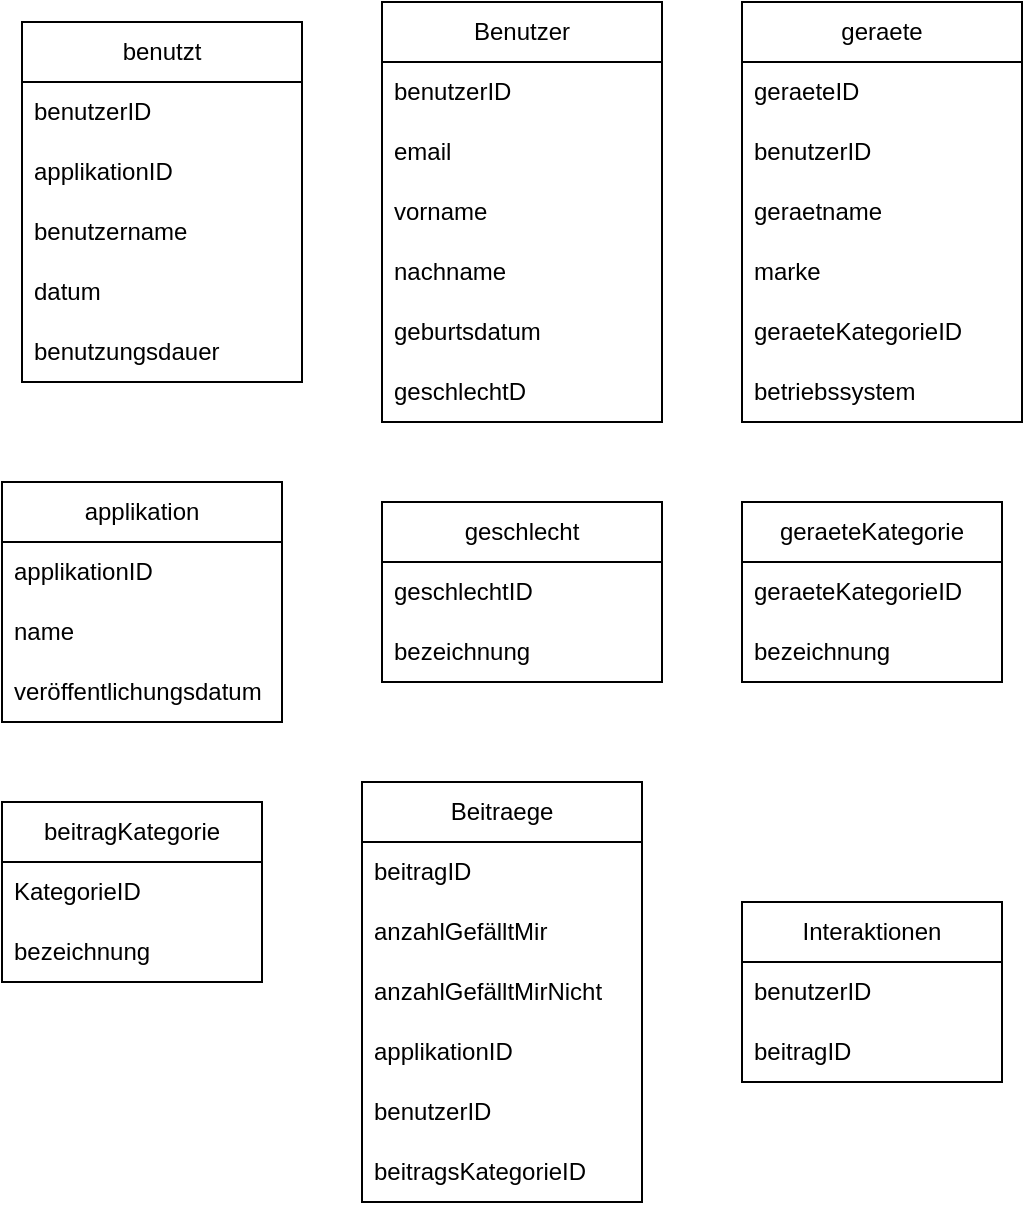 <mxfile version="22.0.3" type="github">
  <diagram name="Seite-1" id="pGpo4Mplg9-AZ32leIMH">
    <mxGraphModel dx="668" dy="563" grid="1" gridSize="10" guides="1" tooltips="1" connect="1" arrows="1" fold="1" page="1" pageScale="1" pageWidth="827" pageHeight="1169" math="0" shadow="0">
      <root>
        <mxCell id="0" />
        <mxCell id="1" parent="0" />
        <mxCell id="y74Fso-SBo1mJ85XIeV5-1" value="benutzt" style="swimlane;fontStyle=0;childLayout=stackLayout;horizontal=1;startSize=30;horizontalStack=0;resizeParent=1;resizeParentMax=0;resizeLast=0;collapsible=1;marginBottom=0;whiteSpace=wrap;html=1;" vertex="1" parent="1">
          <mxGeometry x="120" y="80" width="140" height="180" as="geometry" />
        </mxCell>
        <mxCell id="y74Fso-SBo1mJ85XIeV5-2" value="benutzerID&amp;nbsp;" style="text;strokeColor=none;fillColor=none;align=left;verticalAlign=middle;spacingLeft=4;spacingRight=4;overflow=hidden;points=[[0,0.5],[1,0.5]];portConstraint=eastwest;rotatable=0;whiteSpace=wrap;html=1;" vertex="1" parent="y74Fso-SBo1mJ85XIeV5-1">
          <mxGeometry y="30" width="140" height="30" as="geometry" />
        </mxCell>
        <mxCell id="y74Fso-SBo1mJ85XIeV5-3" value="applikationID" style="text;strokeColor=none;fillColor=none;align=left;verticalAlign=middle;spacingLeft=4;spacingRight=4;overflow=hidden;points=[[0,0.5],[1,0.5]];portConstraint=eastwest;rotatable=0;whiteSpace=wrap;html=1;" vertex="1" parent="y74Fso-SBo1mJ85XIeV5-1">
          <mxGeometry y="60" width="140" height="30" as="geometry" />
        </mxCell>
        <mxCell id="y74Fso-SBo1mJ85XIeV5-6" value="benutzername" style="text;strokeColor=none;fillColor=none;align=left;verticalAlign=middle;spacingLeft=4;spacingRight=4;overflow=hidden;points=[[0,0.5],[1,0.5]];portConstraint=eastwest;rotatable=0;whiteSpace=wrap;html=1;" vertex="1" parent="y74Fso-SBo1mJ85XIeV5-1">
          <mxGeometry y="90" width="140" height="30" as="geometry" />
        </mxCell>
        <mxCell id="y74Fso-SBo1mJ85XIeV5-7" value="datum" style="text;strokeColor=none;fillColor=none;align=left;verticalAlign=middle;spacingLeft=4;spacingRight=4;overflow=hidden;points=[[0,0.5],[1,0.5]];portConstraint=eastwest;rotatable=0;whiteSpace=wrap;html=1;" vertex="1" parent="y74Fso-SBo1mJ85XIeV5-1">
          <mxGeometry y="120" width="140" height="30" as="geometry" />
        </mxCell>
        <mxCell id="y74Fso-SBo1mJ85XIeV5-9" value="benutzungsdauer" style="text;strokeColor=none;fillColor=none;align=left;verticalAlign=middle;spacingLeft=4;spacingRight=4;overflow=hidden;points=[[0,0.5],[1,0.5]];portConstraint=eastwest;rotatable=0;whiteSpace=wrap;html=1;" vertex="1" parent="y74Fso-SBo1mJ85XIeV5-1">
          <mxGeometry y="150" width="140" height="30" as="geometry" />
        </mxCell>
        <mxCell id="y74Fso-SBo1mJ85XIeV5-10" value="Benutzer" style="swimlane;fontStyle=0;childLayout=stackLayout;horizontal=1;startSize=30;horizontalStack=0;resizeParent=1;resizeParentMax=0;resizeLast=0;collapsible=1;marginBottom=0;whiteSpace=wrap;html=1;" vertex="1" parent="1">
          <mxGeometry x="300" y="70" width="140" height="210" as="geometry" />
        </mxCell>
        <mxCell id="y74Fso-SBo1mJ85XIeV5-11" value="benutzerID&amp;nbsp;" style="text;strokeColor=none;fillColor=none;align=left;verticalAlign=middle;spacingLeft=4;spacingRight=4;overflow=hidden;points=[[0,0.5],[1,0.5]];portConstraint=eastwest;rotatable=0;whiteSpace=wrap;html=1;" vertex="1" parent="y74Fso-SBo1mJ85XIeV5-10">
          <mxGeometry y="30" width="140" height="30" as="geometry" />
        </mxCell>
        <mxCell id="y74Fso-SBo1mJ85XIeV5-12" value="email" style="text;strokeColor=none;fillColor=none;align=left;verticalAlign=middle;spacingLeft=4;spacingRight=4;overflow=hidden;points=[[0,0.5],[1,0.5]];portConstraint=eastwest;rotatable=0;whiteSpace=wrap;html=1;" vertex="1" parent="y74Fso-SBo1mJ85XIeV5-10">
          <mxGeometry y="60" width="140" height="30" as="geometry" />
        </mxCell>
        <mxCell id="y74Fso-SBo1mJ85XIeV5-13" value="vorname" style="text;strokeColor=none;fillColor=none;align=left;verticalAlign=middle;spacingLeft=4;spacingRight=4;overflow=hidden;points=[[0,0.5],[1,0.5]];portConstraint=eastwest;rotatable=0;whiteSpace=wrap;html=1;" vertex="1" parent="y74Fso-SBo1mJ85XIeV5-10">
          <mxGeometry y="90" width="140" height="30" as="geometry" />
        </mxCell>
        <mxCell id="y74Fso-SBo1mJ85XIeV5-14" value="nachname" style="text;strokeColor=none;fillColor=none;align=left;verticalAlign=middle;spacingLeft=4;spacingRight=4;overflow=hidden;points=[[0,0.5],[1,0.5]];portConstraint=eastwest;rotatable=0;whiteSpace=wrap;html=1;" vertex="1" parent="y74Fso-SBo1mJ85XIeV5-10">
          <mxGeometry y="120" width="140" height="30" as="geometry" />
        </mxCell>
        <mxCell id="y74Fso-SBo1mJ85XIeV5-15" value="geburtsdatum" style="text;strokeColor=none;fillColor=none;align=left;verticalAlign=middle;spacingLeft=4;spacingRight=4;overflow=hidden;points=[[0,0.5],[1,0.5]];portConstraint=eastwest;rotatable=0;whiteSpace=wrap;html=1;" vertex="1" parent="y74Fso-SBo1mJ85XIeV5-10">
          <mxGeometry y="150" width="140" height="30" as="geometry" />
        </mxCell>
        <mxCell id="y74Fso-SBo1mJ85XIeV5-16" value="geschlechtD" style="text;strokeColor=none;fillColor=none;align=left;verticalAlign=middle;spacingLeft=4;spacingRight=4;overflow=hidden;points=[[0,0.5],[1,0.5]];portConstraint=eastwest;rotatable=0;whiteSpace=wrap;html=1;" vertex="1" parent="y74Fso-SBo1mJ85XIeV5-10">
          <mxGeometry y="180" width="140" height="30" as="geometry" />
        </mxCell>
        <mxCell id="y74Fso-SBo1mJ85XIeV5-17" value="geschlecht" style="swimlane;fontStyle=0;childLayout=stackLayout;horizontal=1;startSize=30;horizontalStack=0;resizeParent=1;resizeParentMax=0;resizeLast=0;collapsible=1;marginBottom=0;whiteSpace=wrap;html=1;" vertex="1" parent="1">
          <mxGeometry x="300" y="320" width="140" height="90" as="geometry" />
        </mxCell>
        <mxCell id="y74Fso-SBo1mJ85XIeV5-18" value="geschlechtID&amp;nbsp;" style="text;strokeColor=none;fillColor=none;align=left;verticalAlign=middle;spacingLeft=4;spacingRight=4;overflow=hidden;points=[[0,0.5],[1,0.5]];portConstraint=eastwest;rotatable=0;whiteSpace=wrap;html=1;" vertex="1" parent="y74Fso-SBo1mJ85XIeV5-17">
          <mxGeometry y="30" width="140" height="30" as="geometry" />
        </mxCell>
        <mxCell id="y74Fso-SBo1mJ85XIeV5-19" value="bezeichnung" style="text;strokeColor=none;fillColor=none;align=left;verticalAlign=middle;spacingLeft=4;spacingRight=4;overflow=hidden;points=[[0,0.5],[1,0.5]];portConstraint=eastwest;rotatable=0;whiteSpace=wrap;html=1;" vertex="1" parent="y74Fso-SBo1mJ85XIeV5-17">
          <mxGeometry y="60" width="140" height="30" as="geometry" />
        </mxCell>
        <mxCell id="y74Fso-SBo1mJ85XIeV5-23" value="applikation" style="swimlane;fontStyle=0;childLayout=stackLayout;horizontal=1;startSize=30;horizontalStack=0;resizeParent=1;resizeParentMax=0;resizeLast=0;collapsible=1;marginBottom=0;whiteSpace=wrap;html=1;" vertex="1" parent="1">
          <mxGeometry x="110" y="310" width="140" height="120" as="geometry" />
        </mxCell>
        <mxCell id="y74Fso-SBo1mJ85XIeV5-24" value="applikationID" style="text;strokeColor=none;fillColor=none;align=left;verticalAlign=middle;spacingLeft=4;spacingRight=4;overflow=hidden;points=[[0,0.5],[1,0.5]];portConstraint=eastwest;rotatable=0;whiteSpace=wrap;html=1;" vertex="1" parent="y74Fso-SBo1mJ85XIeV5-23">
          <mxGeometry y="30" width="140" height="30" as="geometry" />
        </mxCell>
        <mxCell id="y74Fso-SBo1mJ85XIeV5-25" value="name" style="text;strokeColor=none;fillColor=none;align=left;verticalAlign=middle;spacingLeft=4;spacingRight=4;overflow=hidden;points=[[0,0.5],[1,0.5]];portConstraint=eastwest;rotatable=0;whiteSpace=wrap;html=1;" vertex="1" parent="y74Fso-SBo1mJ85XIeV5-23">
          <mxGeometry y="60" width="140" height="30" as="geometry" />
        </mxCell>
        <mxCell id="y74Fso-SBo1mJ85XIeV5-26" value="veröffentlichungsdatum" style="text;strokeColor=none;fillColor=none;align=left;verticalAlign=middle;spacingLeft=4;spacingRight=4;overflow=hidden;points=[[0,0.5],[1,0.5]];portConstraint=eastwest;rotatable=0;whiteSpace=wrap;html=1;" vertex="1" parent="y74Fso-SBo1mJ85XIeV5-23">
          <mxGeometry y="90" width="140" height="30" as="geometry" />
        </mxCell>
        <mxCell id="y74Fso-SBo1mJ85XIeV5-29" value="geraeteKategorie" style="swimlane;fontStyle=0;childLayout=stackLayout;horizontal=1;startSize=30;horizontalStack=0;resizeParent=1;resizeParentMax=0;resizeLast=0;collapsible=1;marginBottom=0;whiteSpace=wrap;html=1;" vertex="1" parent="1">
          <mxGeometry x="480" y="320" width="130" height="90" as="geometry" />
        </mxCell>
        <mxCell id="y74Fso-SBo1mJ85XIeV5-30" value="geraeteKategorieID" style="text;strokeColor=none;fillColor=none;align=left;verticalAlign=middle;spacingLeft=4;spacingRight=4;overflow=hidden;points=[[0,0.5],[1,0.5]];portConstraint=eastwest;rotatable=0;whiteSpace=wrap;html=1;" vertex="1" parent="y74Fso-SBo1mJ85XIeV5-29">
          <mxGeometry y="30" width="130" height="30" as="geometry" />
        </mxCell>
        <mxCell id="y74Fso-SBo1mJ85XIeV5-31" value="bezeichnung" style="text;strokeColor=none;fillColor=none;align=left;verticalAlign=middle;spacingLeft=4;spacingRight=4;overflow=hidden;points=[[0,0.5],[1,0.5]];portConstraint=eastwest;rotatable=0;whiteSpace=wrap;html=1;" vertex="1" parent="y74Fso-SBo1mJ85XIeV5-29">
          <mxGeometry y="60" width="130" height="30" as="geometry" />
        </mxCell>
        <mxCell id="y74Fso-SBo1mJ85XIeV5-32" value="beitragKategorie" style="swimlane;fontStyle=0;childLayout=stackLayout;horizontal=1;startSize=30;horizontalStack=0;resizeParent=1;resizeParentMax=0;resizeLast=0;collapsible=1;marginBottom=0;whiteSpace=wrap;html=1;" vertex="1" parent="1">
          <mxGeometry x="110" y="470" width="130" height="90" as="geometry" />
        </mxCell>
        <mxCell id="y74Fso-SBo1mJ85XIeV5-33" value="KategorieID" style="text;strokeColor=none;fillColor=none;align=left;verticalAlign=middle;spacingLeft=4;spacingRight=4;overflow=hidden;points=[[0,0.5],[1,0.5]];portConstraint=eastwest;rotatable=0;whiteSpace=wrap;html=1;" vertex="1" parent="y74Fso-SBo1mJ85XIeV5-32">
          <mxGeometry y="30" width="130" height="30" as="geometry" />
        </mxCell>
        <mxCell id="y74Fso-SBo1mJ85XIeV5-34" value="bezeichnung" style="text;strokeColor=none;fillColor=none;align=left;verticalAlign=middle;spacingLeft=4;spacingRight=4;overflow=hidden;points=[[0,0.5],[1,0.5]];portConstraint=eastwest;rotatable=0;whiteSpace=wrap;html=1;" vertex="1" parent="y74Fso-SBo1mJ85XIeV5-32">
          <mxGeometry y="60" width="130" height="30" as="geometry" />
        </mxCell>
        <mxCell id="y74Fso-SBo1mJ85XIeV5-35" value="geraete" style="swimlane;fontStyle=0;childLayout=stackLayout;horizontal=1;startSize=30;horizontalStack=0;resizeParent=1;resizeParentMax=0;resizeLast=0;collapsible=1;marginBottom=0;whiteSpace=wrap;html=1;" vertex="1" parent="1">
          <mxGeometry x="480" y="70" width="140" height="210" as="geometry" />
        </mxCell>
        <mxCell id="y74Fso-SBo1mJ85XIeV5-42" value="geraeteID" style="text;strokeColor=none;fillColor=none;align=left;verticalAlign=middle;spacingLeft=4;spacingRight=4;overflow=hidden;points=[[0,0.5],[1,0.5]];portConstraint=eastwest;rotatable=0;whiteSpace=wrap;html=1;" vertex="1" parent="y74Fso-SBo1mJ85XIeV5-35">
          <mxGeometry y="30" width="140" height="30" as="geometry" />
        </mxCell>
        <mxCell id="y74Fso-SBo1mJ85XIeV5-36" value="benutzerID&amp;nbsp;" style="text;strokeColor=none;fillColor=none;align=left;verticalAlign=middle;spacingLeft=4;spacingRight=4;overflow=hidden;points=[[0,0.5],[1,0.5]];portConstraint=eastwest;rotatable=0;whiteSpace=wrap;html=1;" vertex="1" parent="y74Fso-SBo1mJ85XIeV5-35">
          <mxGeometry y="60" width="140" height="30" as="geometry" />
        </mxCell>
        <mxCell id="y74Fso-SBo1mJ85XIeV5-37" value="geraetname" style="text;strokeColor=none;fillColor=none;align=left;verticalAlign=middle;spacingLeft=4;spacingRight=4;overflow=hidden;points=[[0,0.5],[1,0.5]];portConstraint=eastwest;rotatable=0;whiteSpace=wrap;html=1;" vertex="1" parent="y74Fso-SBo1mJ85XIeV5-35">
          <mxGeometry y="90" width="140" height="30" as="geometry" />
        </mxCell>
        <mxCell id="y74Fso-SBo1mJ85XIeV5-38" value="marke" style="text;strokeColor=none;fillColor=none;align=left;verticalAlign=middle;spacingLeft=4;spacingRight=4;overflow=hidden;points=[[0,0.5],[1,0.5]];portConstraint=eastwest;rotatable=0;whiteSpace=wrap;html=1;" vertex="1" parent="y74Fso-SBo1mJ85XIeV5-35">
          <mxGeometry y="120" width="140" height="30" as="geometry" />
        </mxCell>
        <mxCell id="y74Fso-SBo1mJ85XIeV5-40" value="geraeteKategorieID" style="text;strokeColor=none;fillColor=none;align=left;verticalAlign=middle;spacingLeft=4;spacingRight=4;overflow=hidden;points=[[0,0.5],[1,0.5]];portConstraint=eastwest;rotatable=0;whiteSpace=wrap;html=1;" vertex="1" parent="y74Fso-SBo1mJ85XIeV5-35">
          <mxGeometry y="150" width="140" height="30" as="geometry" />
        </mxCell>
        <mxCell id="y74Fso-SBo1mJ85XIeV5-41" value="betriebssystem" style="text;strokeColor=none;fillColor=none;align=left;verticalAlign=middle;spacingLeft=4;spacingRight=4;overflow=hidden;points=[[0,0.5],[1,0.5]];portConstraint=eastwest;rotatable=0;whiteSpace=wrap;html=1;" vertex="1" parent="y74Fso-SBo1mJ85XIeV5-35">
          <mxGeometry y="180" width="140" height="30" as="geometry" />
        </mxCell>
        <mxCell id="y74Fso-SBo1mJ85XIeV5-43" value="Beitraege" style="swimlane;fontStyle=0;childLayout=stackLayout;horizontal=1;startSize=30;horizontalStack=0;resizeParent=1;resizeParentMax=0;resizeLast=0;collapsible=1;marginBottom=0;whiteSpace=wrap;html=1;" vertex="1" parent="1">
          <mxGeometry x="290" y="460" width="140" height="210" as="geometry" />
        </mxCell>
        <mxCell id="y74Fso-SBo1mJ85XIeV5-44" value="beitragID" style="text;strokeColor=none;fillColor=none;align=left;verticalAlign=middle;spacingLeft=4;spacingRight=4;overflow=hidden;points=[[0,0.5],[1,0.5]];portConstraint=eastwest;rotatable=0;whiteSpace=wrap;html=1;" vertex="1" parent="y74Fso-SBo1mJ85XIeV5-43">
          <mxGeometry y="30" width="140" height="30" as="geometry" />
        </mxCell>
        <mxCell id="y74Fso-SBo1mJ85XIeV5-46" value="anzahlGefälltMir" style="text;strokeColor=none;fillColor=none;align=left;verticalAlign=middle;spacingLeft=4;spacingRight=4;overflow=hidden;points=[[0,0.5],[1,0.5]];portConstraint=eastwest;rotatable=0;whiteSpace=wrap;html=1;" vertex="1" parent="y74Fso-SBo1mJ85XIeV5-43">
          <mxGeometry y="60" width="140" height="30" as="geometry" />
        </mxCell>
        <mxCell id="y74Fso-SBo1mJ85XIeV5-47" value="anzahlGefälltMirNicht" style="text;strokeColor=none;fillColor=none;align=left;verticalAlign=middle;spacingLeft=4;spacingRight=4;overflow=hidden;points=[[0,0.5],[1,0.5]];portConstraint=eastwest;rotatable=0;whiteSpace=wrap;html=1;" vertex="1" parent="y74Fso-SBo1mJ85XIeV5-43">
          <mxGeometry y="90" width="140" height="30" as="geometry" />
        </mxCell>
        <mxCell id="y74Fso-SBo1mJ85XIeV5-48" value="applikationID" style="text;strokeColor=none;fillColor=none;align=left;verticalAlign=middle;spacingLeft=4;spacingRight=4;overflow=hidden;points=[[0,0.5],[1,0.5]];portConstraint=eastwest;rotatable=0;whiteSpace=wrap;html=1;" vertex="1" parent="y74Fso-SBo1mJ85XIeV5-43">
          <mxGeometry y="120" width="140" height="30" as="geometry" />
        </mxCell>
        <mxCell id="y74Fso-SBo1mJ85XIeV5-45" value="benutzerID&amp;nbsp;" style="text;strokeColor=none;fillColor=none;align=left;verticalAlign=middle;spacingLeft=4;spacingRight=4;overflow=hidden;points=[[0,0.5],[1,0.5]];portConstraint=eastwest;rotatable=0;whiteSpace=wrap;html=1;" vertex="1" parent="y74Fso-SBo1mJ85XIeV5-43">
          <mxGeometry y="150" width="140" height="30" as="geometry" />
        </mxCell>
        <mxCell id="y74Fso-SBo1mJ85XIeV5-49" value="beitragsKategorieID" style="text;strokeColor=none;fillColor=none;align=left;verticalAlign=middle;spacingLeft=4;spacingRight=4;overflow=hidden;points=[[0,0.5],[1,0.5]];portConstraint=eastwest;rotatable=0;whiteSpace=wrap;html=1;" vertex="1" parent="y74Fso-SBo1mJ85XIeV5-43">
          <mxGeometry y="180" width="140" height="30" as="geometry" />
        </mxCell>
        <mxCell id="y74Fso-SBo1mJ85XIeV5-50" value="Interaktionen" style="swimlane;fontStyle=0;childLayout=stackLayout;horizontal=1;startSize=30;horizontalStack=0;resizeParent=1;resizeParentMax=0;resizeLast=0;collapsible=1;marginBottom=0;whiteSpace=wrap;html=1;" vertex="1" parent="1">
          <mxGeometry x="480" y="520" width="130" height="90" as="geometry" />
        </mxCell>
        <mxCell id="y74Fso-SBo1mJ85XIeV5-51" value="benutzerID" style="text;strokeColor=none;fillColor=none;align=left;verticalAlign=middle;spacingLeft=4;spacingRight=4;overflow=hidden;points=[[0,0.5],[1,0.5]];portConstraint=eastwest;rotatable=0;whiteSpace=wrap;html=1;" vertex="1" parent="y74Fso-SBo1mJ85XIeV5-50">
          <mxGeometry y="30" width="130" height="30" as="geometry" />
        </mxCell>
        <mxCell id="y74Fso-SBo1mJ85XIeV5-52" value="beitragID" style="text;strokeColor=none;fillColor=none;align=left;verticalAlign=middle;spacingLeft=4;spacingRight=4;overflow=hidden;points=[[0,0.5],[1,0.5]];portConstraint=eastwest;rotatable=0;whiteSpace=wrap;html=1;" vertex="1" parent="y74Fso-SBo1mJ85XIeV5-50">
          <mxGeometry y="60" width="130" height="30" as="geometry" />
        </mxCell>
      </root>
    </mxGraphModel>
  </diagram>
</mxfile>
